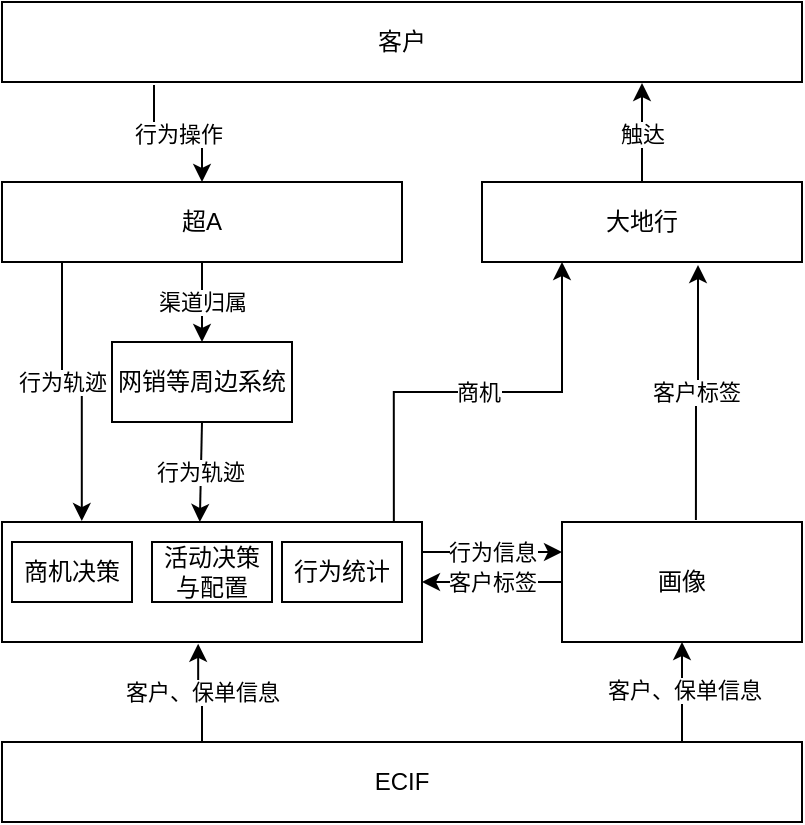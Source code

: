 <mxfile version="20.8.20" type="github">
  <diagram name="第 1 页" id="zMkUeI1VbZoQxMKzUVVP">
    <mxGraphModel dx="953" dy="545" grid="1" gridSize="10" guides="1" tooltips="1" connect="1" arrows="1" fold="1" page="1" pageScale="1" pageWidth="827" pageHeight="1169" math="0" shadow="0">
      <root>
        <mxCell id="0" />
        <mxCell id="1" parent="0" />
        <mxCell id="S7uy7MupSvmrY36sA2id-11" value="行为轨迹" style="edgeStyle=orthogonalEdgeStyle;rounded=0;orthogonalLoop=1;jettySize=auto;html=1;exitX=0.25;exitY=1;exitDx=0;exitDy=0;entryX=0.19;entryY=-0.008;entryDx=0;entryDy=0;entryPerimeter=0;" parent="1" source="S7uy7MupSvmrY36sA2id-1" target="S7uy7MupSvmrY36sA2id-7" edge="1">
          <mxGeometry relative="1" as="geometry">
            <Array as="points">
              <mxPoint x="190" y="200" />
              <mxPoint x="190" y="265" />
              <mxPoint x="200" y="265" />
            </Array>
          </mxGeometry>
        </mxCell>
        <mxCell id="S7uy7MupSvmrY36sA2id-28" value="渠道归属" style="edgeStyle=orthogonalEdgeStyle;rounded=0;orthogonalLoop=1;jettySize=auto;html=1;exitX=0.5;exitY=1;exitDx=0;exitDy=0;" parent="1" source="S7uy7MupSvmrY36sA2id-1" target="S7uy7MupSvmrY36sA2id-27" edge="1">
          <mxGeometry relative="1" as="geometry" />
        </mxCell>
        <mxCell id="S7uy7MupSvmrY36sA2id-1" value="超A" style="rounded=0;whiteSpace=wrap;html=1;" parent="1" vertex="1">
          <mxGeometry x="160" y="160" width="200" height="40" as="geometry" />
        </mxCell>
        <mxCell id="S7uy7MupSvmrY36sA2id-6" value="触达" style="edgeStyle=orthogonalEdgeStyle;rounded=0;orthogonalLoop=1;jettySize=auto;html=1;exitX=0.5;exitY=0;exitDx=0;exitDy=0;entryX=0.8;entryY=1.013;entryDx=0;entryDy=0;entryPerimeter=0;" parent="1" source="S7uy7MupSvmrY36sA2id-2" target="S7uy7MupSvmrY36sA2id-3" edge="1">
          <mxGeometry relative="1" as="geometry" />
        </mxCell>
        <mxCell id="S7uy7MupSvmrY36sA2id-2" value="大地行" style="rounded=0;whiteSpace=wrap;html=1;" parent="1" vertex="1">
          <mxGeometry x="400" y="160" width="160" height="40" as="geometry" />
        </mxCell>
        <mxCell id="S7uy7MupSvmrY36sA2id-4" style="edgeStyle=orthogonalEdgeStyle;rounded=0;orthogonalLoop=1;jettySize=auto;html=1;exitX=0.19;exitY=1.038;exitDx=0;exitDy=0;exitPerimeter=0;entryX=0.5;entryY=0;entryDx=0;entryDy=0;" parent="1" source="S7uy7MupSvmrY36sA2id-3" target="S7uy7MupSvmrY36sA2id-1" edge="1">
          <mxGeometry relative="1" as="geometry" />
        </mxCell>
        <mxCell id="S7uy7MupSvmrY36sA2id-5" value="行为操作" style="edgeLabel;html=1;align=center;verticalAlign=middle;resizable=0;points=[];" parent="S7uy7MupSvmrY36sA2id-4" vertex="1" connectable="0">
          <mxGeometry x="-0.04" y="-1" relative="1" as="geometry">
            <mxPoint as="offset" />
          </mxGeometry>
        </mxCell>
        <mxCell id="S7uy7MupSvmrY36sA2id-3" value="客户" style="rounded=0;whiteSpace=wrap;html=1;" parent="1" vertex="1">
          <mxGeometry x="160" y="70" width="400" height="40" as="geometry" />
        </mxCell>
        <mxCell id="S7uy7MupSvmrY36sA2id-17" value="行为信息" style="edgeStyle=orthogonalEdgeStyle;rounded=0;orthogonalLoop=1;jettySize=auto;html=1;exitX=1;exitY=0.25;exitDx=0;exitDy=0;entryX=0;entryY=0.25;entryDx=0;entryDy=0;" parent="1" source="S7uy7MupSvmrY36sA2id-7" target="S7uy7MupSvmrY36sA2id-14" edge="1">
          <mxGeometry relative="1" as="geometry" />
        </mxCell>
        <mxCell id="ZqJuL_lO8UDY3aZGvRu--10" value="商机" style="edgeStyle=orthogonalEdgeStyle;rounded=0;orthogonalLoop=1;jettySize=auto;html=1;exitX=0.933;exitY=0;exitDx=0;exitDy=0;entryX=0.25;entryY=1;entryDx=0;entryDy=0;exitPerimeter=0;" edge="1" parent="1" source="S7uy7MupSvmrY36sA2id-7" target="S7uy7MupSvmrY36sA2id-2">
          <mxGeometry relative="1" as="geometry" />
        </mxCell>
        <mxCell id="S7uy7MupSvmrY36sA2id-7" value="" style="rounded=0;whiteSpace=wrap;html=1;" parent="1" vertex="1">
          <mxGeometry x="160" y="330" width="210" height="60" as="geometry" />
        </mxCell>
        <mxCell id="S7uy7MupSvmrY36sA2id-8" value="商机决策" style="rounded=0;whiteSpace=wrap;html=1;" parent="1" vertex="1">
          <mxGeometry x="165" y="340" width="60" height="30" as="geometry" />
        </mxCell>
        <mxCell id="S7uy7MupSvmrY36sA2id-9" value="活动决策与配置" style="rounded=0;whiteSpace=wrap;html=1;" parent="1" vertex="1">
          <mxGeometry x="235" y="340" width="60" height="30" as="geometry" />
        </mxCell>
        <mxCell id="S7uy7MupSvmrY36sA2id-10" value="行为统计" style="rounded=0;whiteSpace=wrap;html=1;" parent="1" vertex="1">
          <mxGeometry x="300" y="340" width="60" height="30" as="geometry" />
        </mxCell>
        <mxCell id="S7uy7MupSvmrY36sA2id-15" value="客户标签" style="edgeStyle=orthogonalEdgeStyle;rounded=0;orthogonalLoop=1;jettySize=auto;html=1;exitX=0.558;exitY=-0.017;exitDx=0;exitDy=0;entryX=0.675;entryY=1.038;entryDx=0;entryDy=0;entryPerimeter=0;exitPerimeter=0;" parent="1" source="S7uy7MupSvmrY36sA2id-14" target="S7uy7MupSvmrY36sA2id-2" edge="1">
          <mxGeometry relative="1" as="geometry" />
        </mxCell>
        <mxCell id="S7uy7MupSvmrY36sA2id-14" value="画像" style="rounded=0;whiteSpace=wrap;html=1;" parent="1" vertex="1">
          <mxGeometry x="440" y="330" width="120" height="60" as="geometry" />
        </mxCell>
        <mxCell id="S7uy7MupSvmrY36sA2id-19" value="客户、保单信息" style="edgeStyle=orthogonalEdgeStyle;rounded=0;orthogonalLoop=1;jettySize=auto;html=1;exitX=0.25;exitY=0;exitDx=0;exitDy=0;entryX=0.467;entryY=1.015;entryDx=0;entryDy=0;entryPerimeter=0;" parent="1" source="S7uy7MupSvmrY36sA2id-18" target="S7uy7MupSvmrY36sA2id-7" edge="1">
          <mxGeometry relative="1" as="geometry" />
        </mxCell>
        <mxCell id="S7uy7MupSvmrY36sA2id-23" style="edgeStyle=orthogonalEdgeStyle;rounded=0;orthogonalLoop=1;jettySize=auto;html=1;entryX=0.5;entryY=1;entryDx=0;entryDy=0;exitX=0.85;exitY=0;exitDx=0;exitDy=0;exitPerimeter=0;" parent="1" source="S7uy7MupSvmrY36sA2id-18" target="S7uy7MupSvmrY36sA2id-14" edge="1">
          <mxGeometry relative="1" as="geometry" />
        </mxCell>
        <mxCell id="S7uy7MupSvmrY36sA2id-26" value="客户、保单信息" style="edgeLabel;html=1;align=center;verticalAlign=middle;resizable=0;points=[];" parent="S7uy7MupSvmrY36sA2id-23" vertex="1" connectable="0">
          <mxGeometry x="0.1" y="-1" relative="1" as="geometry">
            <mxPoint y="1" as="offset" />
          </mxGeometry>
        </mxCell>
        <mxCell id="S7uy7MupSvmrY36sA2id-18" value="ECIF" style="rounded=0;whiteSpace=wrap;html=1;" parent="1" vertex="1">
          <mxGeometry x="160" y="440" width="400" height="40" as="geometry" />
        </mxCell>
        <mxCell id="S7uy7MupSvmrY36sA2id-22" style="edgeStyle=orthogonalEdgeStyle;rounded=0;orthogonalLoop=1;jettySize=auto;html=1;exitX=0.5;exitY=1;exitDx=0;exitDy=0;" parent="1" source="S7uy7MupSvmrY36sA2id-7" target="S7uy7MupSvmrY36sA2id-7" edge="1">
          <mxGeometry relative="1" as="geometry" />
        </mxCell>
        <mxCell id="S7uy7MupSvmrY36sA2id-27" value="网销等周边系统" style="rounded=0;whiteSpace=wrap;html=1;" parent="1" vertex="1">
          <mxGeometry x="215" y="240" width="90" height="40" as="geometry" />
        </mxCell>
        <mxCell id="ZqJuL_lO8UDY3aZGvRu--1" value="行为轨迹" style="endArrow=classic;html=1;rounded=0;exitX=0.5;exitY=1;exitDx=0;exitDy=0;entryX=0.471;entryY=0;entryDx=0;entryDy=0;entryPerimeter=0;" edge="1" parent="1" source="S7uy7MupSvmrY36sA2id-27" target="S7uy7MupSvmrY36sA2id-7">
          <mxGeometry width="50" height="50" relative="1" as="geometry">
            <mxPoint x="30" y="390" as="sourcePoint" />
            <mxPoint x="80" y="340" as="targetPoint" />
          </mxGeometry>
        </mxCell>
        <mxCell id="ZqJuL_lO8UDY3aZGvRu--14" value="客户标签" style="endArrow=classic;html=1;rounded=0;exitX=0;exitY=0.5;exitDx=0;exitDy=0;entryX=1;entryY=0.5;entryDx=0;entryDy=0;" edge="1" parent="1" source="S7uy7MupSvmrY36sA2id-14" target="S7uy7MupSvmrY36sA2id-7">
          <mxGeometry width="50" height="50" relative="1" as="geometry">
            <mxPoint x="390" y="300" as="sourcePoint" />
            <mxPoint x="440" y="250" as="targetPoint" />
          </mxGeometry>
        </mxCell>
      </root>
    </mxGraphModel>
  </diagram>
</mxfile>
